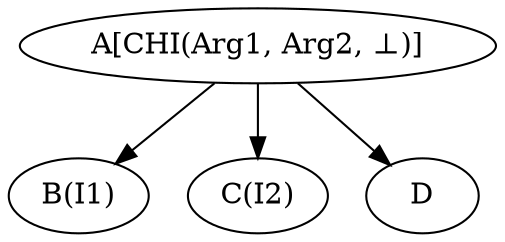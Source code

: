 digraph g{
A [label="A[CHI(Arg1, Arg2, &perp;)]"]
B [label="B(I1)"]
C [label="C(I2)"]
D [label="D"]

A -> B
A -> C
A -> D
}

